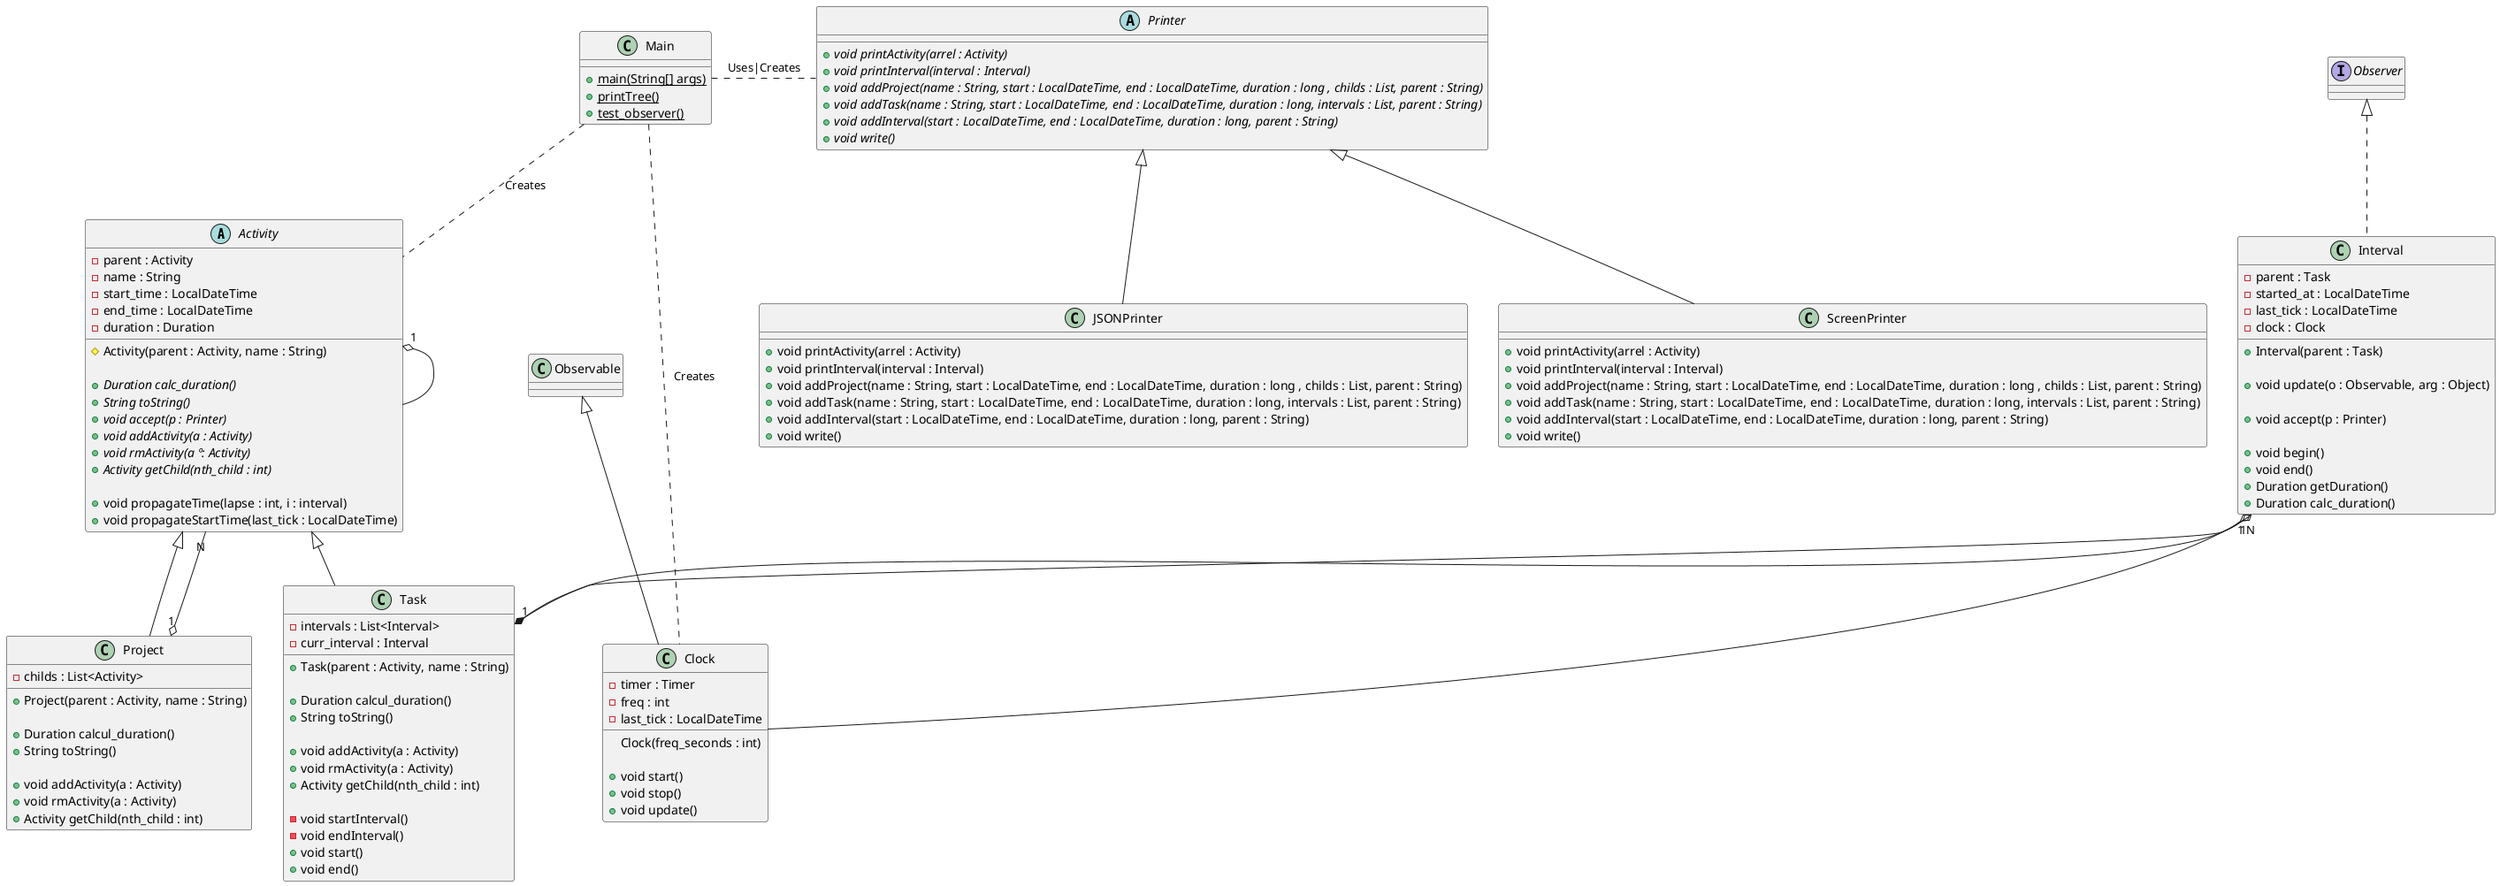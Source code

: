@startuml

'Layout
together {
    class Activity
    class Task
    class Project
}

together {
    class Task
    class Interval
}

'Relations
Main .. Activity : "Creates"
Main .. Clock : "Creates"
Main . Printer : "Uses|Creates"


Activity "1" o-- Activity
Project "1" o-- "N" Activity
Task "1" *-- "N" Interval

Interval "1" o-- Task
Interval "1" o-- Clock

'Classes
''Entry point
class Main {

    {static} + main(String[] args)
    {static} + printTree()
    {static} + test_observer()

}

''Composite
abstract class Activity {

    'Private vars
    - parent : Activity
    - name : String
    - start_time : LocalDateTime
    - end_time : LocalDateTime
    - duration : Duration
    
    'Constructor
    # Activity(parent : Activity, name : String)

    'Composite methods
    ''Recursive ones
    {abstract} + Duration calc_duration()
    {abstract} + String toString()
    {abstract} + void accept(p : Printer)
    ''Tree edition
    {abstract} + void addActivity(a : Activity)
    {abstract} + void rmActivity(a º: Activity)
    {abstract} + Activity getChild(nth_child : int)

    'Back propagation
    + void propagateTime(lapse : int, i : interval)
    + void propagateStartTime(last_tick : LocalDateTime)
}

class Project extends Activity {

    'Private vars
    - childs : List<Activity>

    'Constructor
    + Project(parent : Activity, name : String)

    'Composite methods
    + Duration calcul_duration()
    + String toString()

    + void addActivity(a : Activity)
    + void rmActivity(a : Activity)
    + Activity getChild(nth_child : int)
}

class Task extends Activity {

    'Private vars
    - intervals : List<Interval>
    - curr_interval : Interval

    'Constructor
    + Task(parent : Activity, name : String)

    'Composite methods
    + Duration calcul_duration()
    + String toString()

    + void addActivity(a : Activity)
    + void rmActivity(a : Activity)
    + Activity getChild(nth_child : int)

    'Leaf specific methods
    - void startInterval()
    - void endInterval()
    + void start()
    + void end()
}

''Observer
class Interval implements Observer {

    'Private vars
    - parent : Task
    - started_at : LocalDateTime
    - last_tick : LocalDateTime
    - clock : Clock
    

    'Constructor
    + Interval(parent : Task)

    'Observer patterns
    + void update(o : Observable, arg : Object)

    'Visitor
    + void accept(p : Printer)

    'Implementation specific
    + void begin()
    + void end()
    + Duration getDuration()
    +Duration calc_duration()
}

class Clock extends Observable {

    'Private vars
    - timer : Timer
    - freq : int
    - last_tick : LocalDateTime

    'Constructor
    Clock(freq_seconds : int)

    'Methods
    + void start()
    + void stop()
    + void update()

}

''Visitor pattern Printers
abstract class Printer {

    {abstract} + void printActivity(arrel : Activity)
    {abstract} + void printInterval(interval : Interval)
    
    {abstract} + void addProject(name : String, start : LocalDateTime, end : LocalDateTime, duration : long , childs : List, parent : String)
    {abstract} + void addTask(name : String, start : LocalDateTime, end : LocalDateTime, duration : long, intervals : List, parent : String)
    {abstract} + void addInterval(start : LocalDateTime, end : LocalDateTime, duration : long, parent : String)
    {abstract} + void write()

}

class ScreenPrinter extends Printer {

    + void printActivity(arrel : Activity)
    + void printInterval(interval : Interval)
    + void addProject(name : String, start : LocalDateTime, end : LocalDateTime, duration : long , childs : List, parent : String)
    + void addTask(name : String, start : LocalDateTime, end : LocalDateTime, duration : long, intervals : List, parent : String)
    + void addInterval(start : LocalDateTime, end : LocalDateTime, duration : long, parent : String)
    + void write()
}


class JSONPrinter extends Printer {

    + void printActivity(arrel : Activity)
    + void printInterval(interval : Interval)
    + void addProject(name : String, start : LocalDateTime, end : LocalDateTime, duration : long , childs : List, parent : String)
    + void addTask(name : String, start : LocalDateTime, end : LocalDateTime, duration : long, intervals : List, parent : String)
    + void addInterval(start : LocalDateTime, end : LocalDateTime, duration : long, parent : String)
    + void write()
}


@enduml
